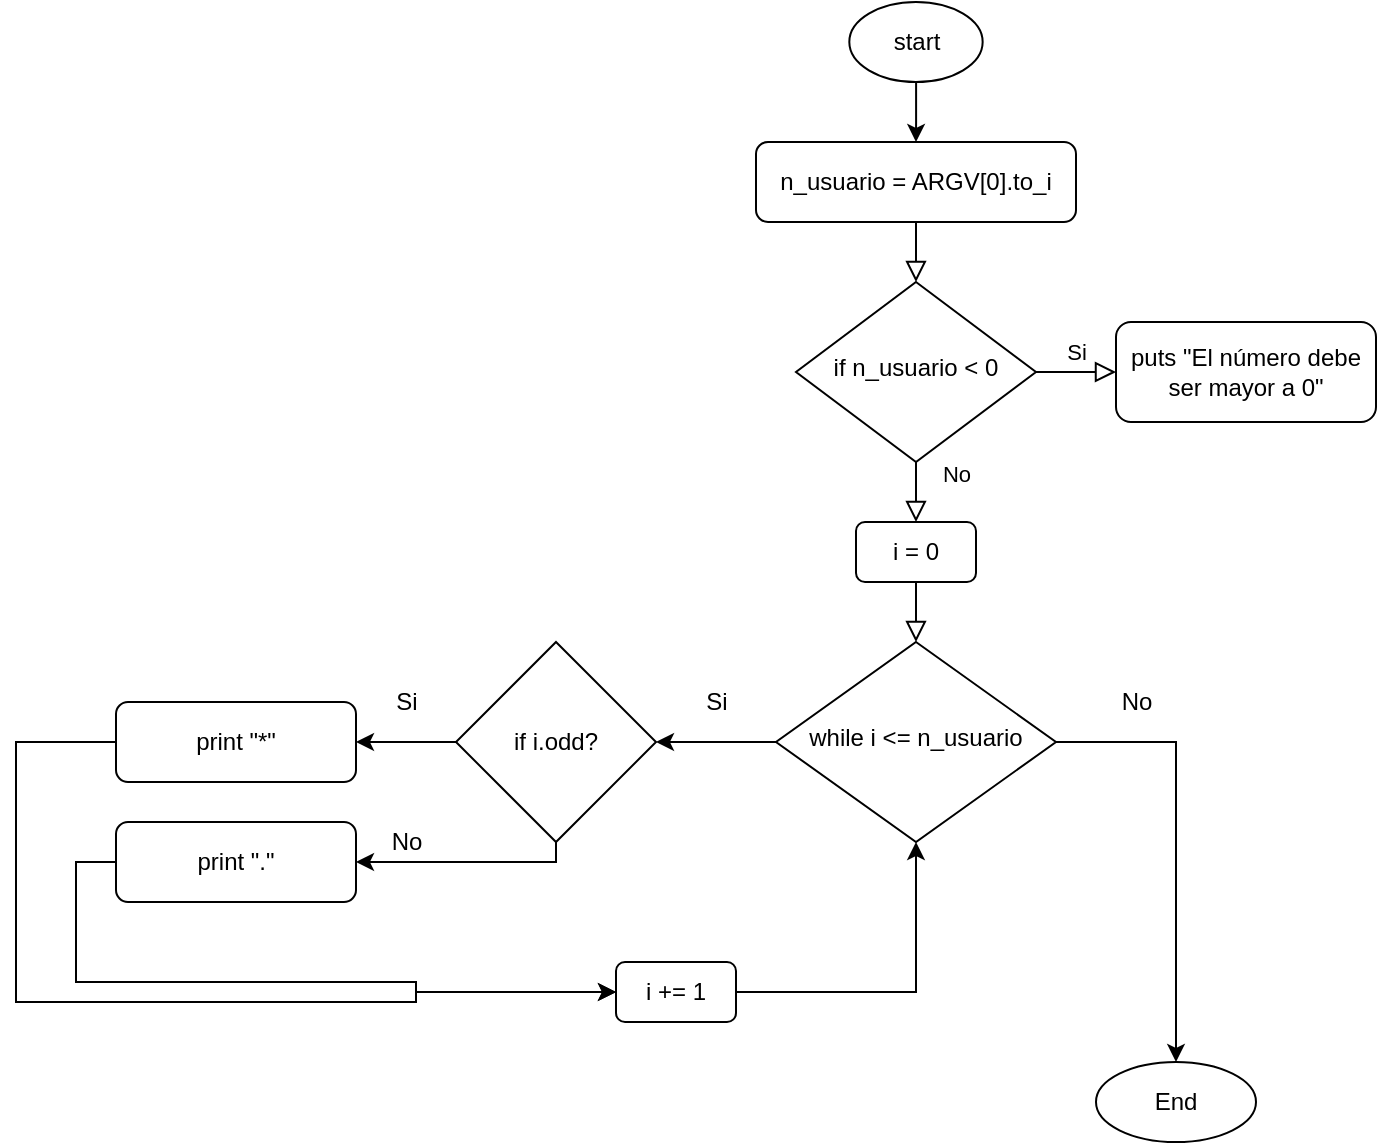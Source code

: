 <mxfile version="13.6.4" type="device"><diagram id="C5RBs43oDa-KdzZeNtuy" name="Page-1"><mxGraphModel dx="1479" dy="1850" grid="1" gridSize="10" guides="1" tooltips="1" connect="1" arrows="1" fold="1" page="1" pageScale="1" pageWidth="827" pageHeight="1169" math="0" shadow="0"><root><mxCell id="WIyWlLk6GJQsqaUBKTNV-0"/><mxCell id="WIyWlLk6GJQsqaUBKTNV-1" parent="WIyWlLk6GJQsqaUBKTNV-0"/><mxCell id="WIyWlLk6GJQsqaUBKTNV-2" value="" style="rounded=0;html=1;jettySize=auto;orthogonalLoop=1;fontSize=11;endArrow=block;endFill=0;endSize=8;strokeWidth=1;shadow=0;labelBackgroundColor=none;edgeStyle=orthogonalEdgeStyle;" parent="WIyWlLk6GJQsqaUBKTNV-1" source="WIyWlLk6GJQsqaUBKTNV-3" target="WIyWlLk6GJQsqaUBKTNV-6" edge="1"><mxGeometry relative="1" as="geometry"/></mxCell><mxCell id="WIyWlLk6GJQsqaUBKTNV-3" value="&lt;p&gt;n_usuario = ARGV[0].to_i&lt;/p&gt;" style="rounded=1;whiteSpace=wrap;html=1;fontSize=12;glass=0;strokeWidth=1;shadow=0;fillColor=#FFFFFF;" parent="WIyWlLk6GJQsqaUBKTNV-1" vertex="1"><mxGeometry x="140" y="40" width="160" height="40" as="geometry"/></mxCell><mxCell id="WIyWlLk6GJQsqaUBKTNV-4" value="" style="rounded=0;html=1;jettySize=auto;orthogonalLoop=1;fontSize=11;endArrow=block;endFill=0;endSize=8;strokeWidth=1;shadow=0;labelBackgroundColor=none;edgeStyle=orthogonalEdgeStyle;" parent="WIyWlLk6GJQsqaUBKTNV-1" source="t_AAsp0NxsEyNNng3eBY-18" target="WIyWlLk6GJQsqaUBKTNV-10" edge="1"><mxGeometry x="0.6" y="80" relative="1" as="geometry"><mxPoint as="offset"/></mxGeometry></mxCell><mxCell id="WIyWlLk6GJQsqaUBKTNV-5" value="Si" style="edgeStyle=orthogonalEdgeStyle;rounded=0;html=1;jettySize=auto;orthogonalLoop=1;fontSize=11;endArrow=block;endFill=0;endSize=8;strokeWidth=1;shadow=0;labelBackgroundColor=none;" parent="WIyWlLk6GJQsqaUBKTNV-1" source="WIyWlLk6GJQsqaUBKTNV-6" target="WIyWlLk6GJQsqaUBKTNV-7" edge="1"><mxGeometry y="10" relative="1" as="geometry"><mxPoint as="offset"/></mxGeometry></mxCell><mxCell id="WIyWlLk6GJQsqaUBKTNV-6" value="&lt;p&gt;if n_usuario &amp;lt; 0&lt;/p&gt;" style="rhombus;whiteSpace=wrap;html=1;shadow=0;fontFamily=Helvetica;fontSize=12;align=center;strokeWidth=1;spacing=6;spacingTop=-4;" parent="WIyWlLk6GJQsqaUBKTNV-1" vertex="1"><mxGeometry x="160" y="110" width="120" height="90" as="geometry"/></mxCell><mxCell id="WIyWlLk6GJQsqaUBKTNV-7" value="&lt;p&gt;puts &quot;El número debe ser mayor a 0&quot;&lt;/p&gt;" style="rounded=1;whiteSpace=wrap;html=1;fontSize=12;glass=0;strokeWidth=1;shadow=0;" parent="WIyWlLk6GJQsqaUBKTNV-1" vertex="1"><mxGeometry x="320" y="130" width="130" height="50" as="geometry"/></mxCell><mxCell id="t_AAsp0NxsEyNNng3eBY-4" style="edgeStyle=orthogonalEdgeStyle;rounded=0;orthogonalLoop=1;jettySize=auto;html=1;entryX=1;entryY=0.5;entryDx=0;entryDy=0;entryPerimeter=0;exitX=0;exitY=0.5;exitDx=0;exitDy=0;" edge="1" parent="WIyWlLk6GJQsqaUBKTNV-1" source="WIyWlLk6GJQsqaUBKTNV-10" target="t_AAsp0NxsEyNNng3eBY-3"><mxGeometry relative="1" as="geometry"><Array as="points"/></mxGeometry></mxCell><mxCell id="t_AAsp0NxsEyNNng3eBY-6" style="edgeStyle=orthogonalEdgeStyle;rounded=0;orthogonalLoop=1;jettySize=auto;html=1;" edge="1" parent="WIyWlLk6GJQsqaUBKTNV-1" source="WIyWlLk6GJQsqaUBKTNV-10" target="t_AAsp0NxsEyNNng3eBY-15"><mxGeometry relative="1" as="geometry"><mxPoint x="400" y="440" as="targetPoint"/><Array as="points"><mxPoint x="350" y="340"/></Array></mxGeometry></mxCell><mxCell id="WIyWlLk6GJQsqaUBKTNV-10" value="&lt;p&gt;while i &amp;lt;= n_usuario&lt;/p&gt;" style="rhombus;whiteSpace=wrap;html=1;shadow=0;fontFamily=Helvetica;fontSize=12;align=center;strokeWidth=1;spacing=6;spacingTop=-4;" parent="WIyWlLk6GJQsqaUBKTNV-1" vertex="1"><mxGeometry x="150" y="290" width="140" height="100" as="geometry"/></mxCell><mxCell id="t_AAsp0NxsEyNNng3eBY-13" style="edgeStyle=orthogonalEdgeStyle;rounded=0;orthogonalLoop=1;jettySize=auto;html=1;exitX=0;exitY=0.5;exitDx=0;exitDy=0;entryX=0;entryY=0.5;entryDx=0;entryDy=0;" edge="1" parent="WIyWlLk6GJQsqaUBKTNV-1" source="WIyWlLk6GJQsqaUBKTNV-11" target="t_AAsp0NxsEyNNng3eBY-20"><mxGeometry relative="1" as="geometry"><mxPoint y="470" as="targetPoint"/><Array as="points"><mxPoint x="-230" y="340"/><mxPoint x="-230" y="470"/><mxPoint x="-30" y="470"/></Array></mxGeometry></mxCell><mxCell id="WIyWlLk6GJQsqaUBKTNV-11" value="&lt;p&gt;print &quot;*&quot;&lt;/p&gt;" style="rounded=1;whiteSpace=wrap;html=1;fontSize=12;glass=0;strokeWidth=1;shadow=0;" parent="WIyWlLk6GJQsqaUBKTNV-1" vertex="1"><mxGeometry x="-180" y="320" width="120" height="40" as="geometry"/></mxCell><mxCell id="t_AAsp0NxsEyNNng3eBY-2" style="edgeStyle=orthogonalEdgeStyle;rounded=0;orthogonalLoop=1;jettySize=auto;html=1;" edge="1" parent="WIyWlLk6GJQsqaUBKTNV-1" source="t_AAsp0NxsEyNNng3eBY-1" target="WIyWlLk6GJQsqaUBKTNV-3"><mxGeometry relative="1" as="geometry"/></mxCell><mxCell id="t_AAsp0NxsEyNNng3eBY-1" value="start" style="strokeWidth=1;html=1;shape=mxgraph.flowchart.start_1;whiteSpace=wrap;" vertex="1" parent="WIyWlLk6GJQsqaUBKTNV-1"><mxGeometry x="186.66" y="-30" width="66.67" height="40" as="geometry"/></mxCell><mxCell id="t_AAsp0NxsEyNNng3eBY-7" style="edgeStyle=orthogonalEdgeStyle;rounded=0;orthogonalLoop=1;jettySize=auto;html=1;" edge="1" parent="WIyWlLk6GJQsqaUBKTNV-1" source="t_AAsp0NxsEyNNng3eBY-3" target="WIyWlLk6GJQsqaUBKTNV-11"><mxGeometry relative="1" as="geometry"><mxPoint x="30" y="490" as="targetPoint"/></mxGeometry></mxCell><mxCell id="t_AAsp0NxsEyNNng3eBY-11" style="edgeStyle=orthogonalEdgeStyle;rounded=0;orthogonalLoop=1;jettySize=auto;html=1;exitX=0.5;exitY=1;exitDx=0;exitDy=0;exitPerimeter=0;" edge="1" parent="WIyWlLk6GJQsqaUBKTNV-1" source="t_AAsp0NxsEyNNng3eBY-3" target="t_AAsp0NxsEyNNng3eBY-10"><mxGeometry relative="1" as="geometry"><Array as="points"><mxPoint x="40" y="400"/></Array></mxGeometry></mxCell><mxCell id="t_AAsp0NxsEyNNng3eBY-3" value="&lt;p&gt;if i.odd?&lt;/p&gt;" style="strokeWidth=1;html=1;shape=mxgraph.flowchart.decision;whiteSpace=wrap;fillColor=#FFFFFF;" vertex="1" parent="WIyWlLk6GJQsqaUBKTNV-1"><mxGeometry x="-10" y="290" width="100" height="100" as="geometry"/></mxCell><mxCell id="t_AAsp0NxsEyNNng3eBY-9" value="Si" style="text;html=1;align=center;verticalAlign=middle;resizable=0;points=[];autosize=1;" vertex="1" parent="WIyWlLk6GJQsqaUBKTNV-1"><mxGeometry x="-50" y="310" width="30" height="20" as="geometry"/></mxCell><mxCell id="t_AAsp0NxsEyNNng3eBY-10" value="&lt;p&gt;print &quot;.&quot;&lt;/p&gt;" style="rounded=1;whiteSpace=wrap;html=1;fontSize=12;glass=0;strokeWidth=1;shadow=0;" vertex="1" parent="WIyWlLk6GJQsqaUBKTNV-1"><mxGeometry x="-180" y="380" width="120" height="40" as="geometry"/></mxCell><mxCell id="t_AAsp0NxsEyNNng3eBY-12" value="No" style="text;html=1;align=center;verticalAlign=middle;resizable=0;points=[];autosize=1;" vertex="1" parent="WIyWlLk6GJQsqaUBKTNV-1"><mxGeometry x="-50" y="380" width="30" height="20" as="geometry"/></mxCell><mxCell id="t_AAsp0NxsEyNNng3eBY-15" value="End" style="strokeWidth=1;html=1;shape=mxgraph.flowchart.start_1;whiteSpace=wrap;fillColor=#FFFFFF;" vertex="1" parent="WIyWlLk6GJQsqaUBKTNV-1"><mxGeometry x="310" y="500" width="80" height="40" as="geometry"/></mxCell><mxCell id="t_AAsp0NxsEyNNng3eBY-16" value="Si" style="text;html=1;align=center;verticalAlign=middle;resizable=0;points=[];autosize=1;" vertex="1" parent="WIyWlLk6GJQsqaUBKTNV-1"><mxGeometry x="105" y="310" width="30" height="20" as="geometry"/></mxCell><mxCell id="t_AAsp0NxsEyNNng3eBY-17" value="No" style="text;html=1;align=center;verticalAlign=middle;resizable=0;points=[];autosize=1;" vertex="1" parent="WIyWlLk6GJQsqaUBKTNV-1"><mxGeometry x="315" y="310" width="30" height="20" as="geometry"/></mxCell><mxCell id="t_AAsp0NxsEyNNng3eBY-18" value="&lt;p&gt;i = 0&lt;/p&gt;" style="rounded=1;whiteSpace=wrap;html=1;fontSize=12;glass=0;strokeWidth=1;shadow=0;" vertex="1" parent="WIyWlLk6GJQsqaUBKTNV-1"><mxGeometry x="190" y="230" width="60" height="30" as="geometry"/></mxCell><mxCell id="t_AAsp0NxsEyNNng3eBY-19" value="No" style="rounded=0;html=1;jettySize=auto;orthogonalLoop=1;fontSize=11;endArrow=block;endFill=0;endSize=8;strokeWidth=1;shadow=0;labelBackgroundColor=none;edgeStyle=orthogonalEdgeStyle;" edge="1" parent="WIyWlLk6GJQsqaUBKTNV-1" source="WIyWlLk6GJQsqaUBKTNV-6" target="t_AAsp0NxsEyNNng3eBY-18"><mxGeometry x="-0.778" y="20" relative="1" as="geometry"><mxPoint as="offset"/><mxPoint x="220" y="200" as="sourcePoint"/><mxPoint x="220" y="290" as="targetPoint"/></mxGeometry></mxCell><mxCell id="t_AAsp0NxsEyNNng3eBY-22" style="edgeStyle=orthogonalEdgeStyle;rounded=0;orthogonalLoop=1;jettySize=auto;html=1;entryX=0.5;entryY=1;entryDx=0;entryDy=0;" edge="1" parent="WIyWlLk6GJQsqaUBKTNV-1" source="t_AAsp0NxsEyNNng3eBY-20" target="WIyWlLk6GJQsqaUBKTNV-10"><mxGeometry relative="1" as="geometry"/></mxCell><mxCell id="t_AAsp0NxsEyNNng3eBY-20" value="&lt;p&gt;i += 1&lt;/p&gt;" style="rounded=1;whiteSpace=wrap;html=1;fontSize=12;glass=0;strokeWidth=1;shadow=0;" vertex="1" parent="WIyWlLk6GJQsqaUBKTNV-1"><mxGeometry x="70" y="450" width="60" height="30" as="geometry"/></mxCell><mxCell id="t_AAsp0NxsEyNNng3eBY-21" style="edgeStyle=orthogonalEdgeStyle;rounded=0;orthogonalLoop=1;jettySize=auto;html=1;entryX=0;entryY=0.5;entryDx=0;entryDy=0;exitX=0;exitY=0.5;exitDx=0;exitDy=0;" edge="1" parent="WIyWlLk6GJQsqaUBKTNV-1" source="t_AAsp0NxsEyNNng3eBY-10" target="t_AAsp0NxsEyNNng3eBY-20"><mxGeometry relative="1" as="geometry"><mxPoint x="-180" y="400" as="sourcePoint"/><mxPoint x="220" y="390" as="targetPoint"/><Array as="points"><mxPoint x="-200" y="400"/><mxPoint x="-200" y="460"/><mxPoint x="-30" y="460"/></Array></mxGeometry></mxCell></root></mxGraphModel></diagram></mxfile>